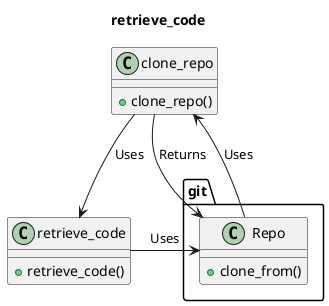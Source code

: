 @startuml
title retrieve_code

class git.Repo {
    + clone_from()
}

class clone_repo {
    + clone_repo()
}

class retrieve_code {
    + retrieve_code()
}

git.Repo --> clone_repo : Uses
clone_repo --> git.Repo : Returns
clone_repo --> retrieve_code : Uses
retrieve_code --> git.Repo : Uses

@enduml
